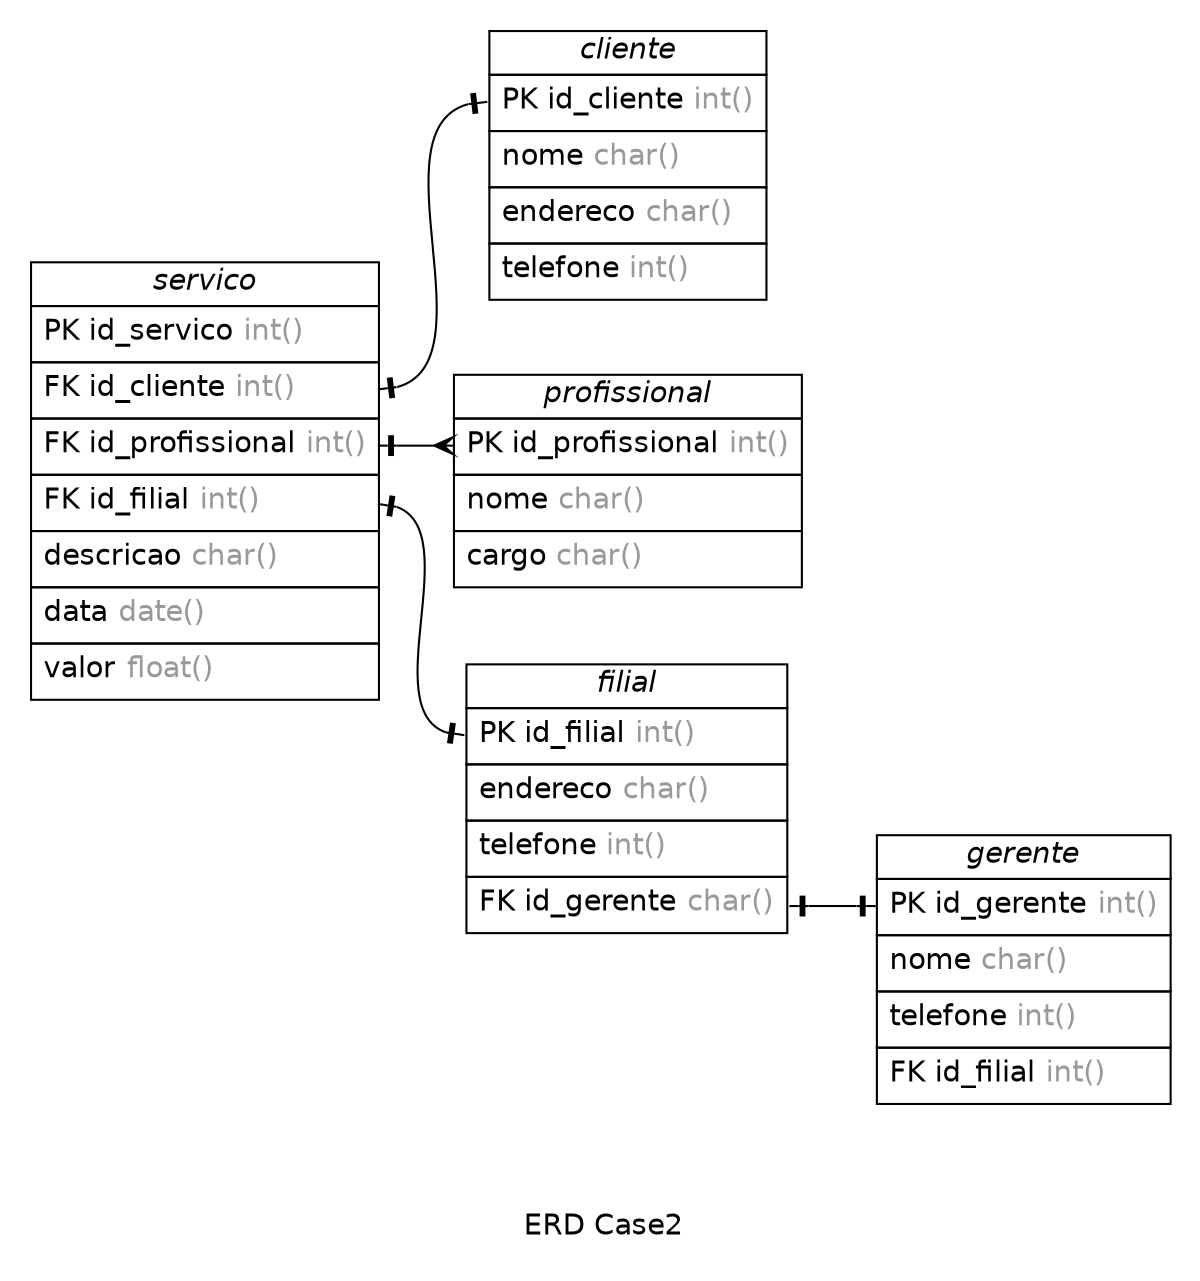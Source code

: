 /* created with ERDot < https://github.com/ehne/ERDot > */
digraph G {
    graph [
        nodesep=0.5;
        rankdir="LR";
        concentrate=true;
        splines="spline";
        fontname="Helvetica";
        pad="0.2,0.2",
        label="\n\n\n ERD Case2",
        
    ];
    
    node [shape=plain, fontname="Helvetica"];
    edge [
        dir=both,
        fontsize=12,
        arrowsize=0.9,
        penwidth=1.0,
        labelangle=32,
        labeldistance=1.8,
        fontname="Helvetica"
    ];
    
    "servico" [ label=<
        <table border="0" cellborder="1" cellspacing="0" >
        <tr><td><i>servico</i></td></tr>
        <tr><td port="id_servico" align="left" cellpadding="5">PK id_servico <font color="grey60">int()</font></td></tr>
        <tr><td port="id_cliente" align="left" cellpadding="5">FK id_cliente <font color="grey60">int()</font></td></tr>
        <tr><td port="id_profissional" align="left" cellpadding="5">FK id_profissional <font color="grey60">int()</font></td></tr>
        <tr><td port="id_filial" align="left" cellpadding="5">FK id_filial <font color="grey60">int()</font></td></tr>
        <tr><td port="descricao" align="left" cellpadding="5">descricao <font color="grey60">char()</font></td></tr>
        <tr><td port="data" align="left" cellpadding="5">data <font color="grey60">date()</font></td></tr>
        <tr><td port="valor" align="left" cellpadding="5">valor <font color="grey60">float()</font></td></tr>
    </table>>];
    "cliente" [ label=<
        <table border="0" cellborder="1" cellspacing="0" >
        <tr><td><i>cliente</i></td></tr>
        <tr><td port="id_cliente" align="left" cellpadding="5">PK id_cliente <font color="grey60">int()</font></td></tr>
        <tr><td port="nome" align="left" cellpadding="5">nome <font color="grey60">char()</font></td></tr>
        <tr><td port="endereco" align="left" cellpadding="5">endereco <font color="grey60">char()</font></td></tr>
        <tr><td port="telefone" align="left" cellpadding="5">telefone <font color="grey60">int()</font></td></tr>
    </table>>];
    "profissional" [ label=<
        <table border="0" cellborder="1" cellspacing="0" >
        <tr><td><i>profissional</i></td></tr>
        <tr><td port="id_profissional" align="left" cellpadding="5">PK id_profissional <font color="grey60">int()</font></td></tr>
        <tr><td port="nome" align="left" cellpadding="5">nome <font color="grey60">char()</font></td></tr>
        <tr><td port="cargo" align="left" cellpadding="5">cargo <font color="grey60">char()</font></td></tr>
    </table>>];
    "filial" [ label=<
        <table border="0" cellborder="1" cellspacing="0" >
        <tr><td><i>filial</i></td></tr>
        <tr><td port="id_filial" align="left" cellpadding="5">PK id_filial <font color="grey60">int()</font></td></tr>
        <tr><td port="endereco" align="left" cellpadding="5">endereco <font color="grey60">char()</font></td></tr>
        <tr><td port="telefone" align="left" cellpadding="5">telefone <font color="grey60">int()</font></td></tr>
        <tr><td port="id_gerente" align="left" cellpadding="5">FK id_gerente <font color="grey60">char()</font></td></tr>
    </table>>];
    "gerente" [ label=<
        <table border="0" cellborder="1" cellspacing="0" >
        <tr><td><i>gerente</i></td></tr>
        <tr><td port="id_gerente" align="left" cellpadding="5">PK id_gerente <font color="grey60">int()</font></td></tr>
        <tr><td port="nome" align="left" cellpadding="5">nome <font color="grey60">char()</font></td></tr>
        <tr><td port="telefone" align="left" cellpadding="5">telefone <font color="grey60">int()</font></td></tr>
        <tr><td port="id_filial" align="left" cellpadding="5">FK id_filial <font color="grey60">int()</font></td></tr>
    </table>>];

    
    "servico":"id_cliente"->"cliente":"id_cliente" [
        arrowhead=noneotee,

        arrowtail=noneotee,
    ];

    
    "servico":"id_profissional"->"profissional":"id_profissional" [
        arrowhead=ocrow,

        arrowtail=noneotee,
    ];

    
    "servico":"id_filial"->"filial":"id_filial" [
        arrowhead=noneotee,

        arrowtail=noneotee,
    ];

    
    "filial":"id_gerente"->"gerente":"id_gerente" [
        arrowhead=noneotee,

        arrowtail=noneotee,
    ];



    

}
